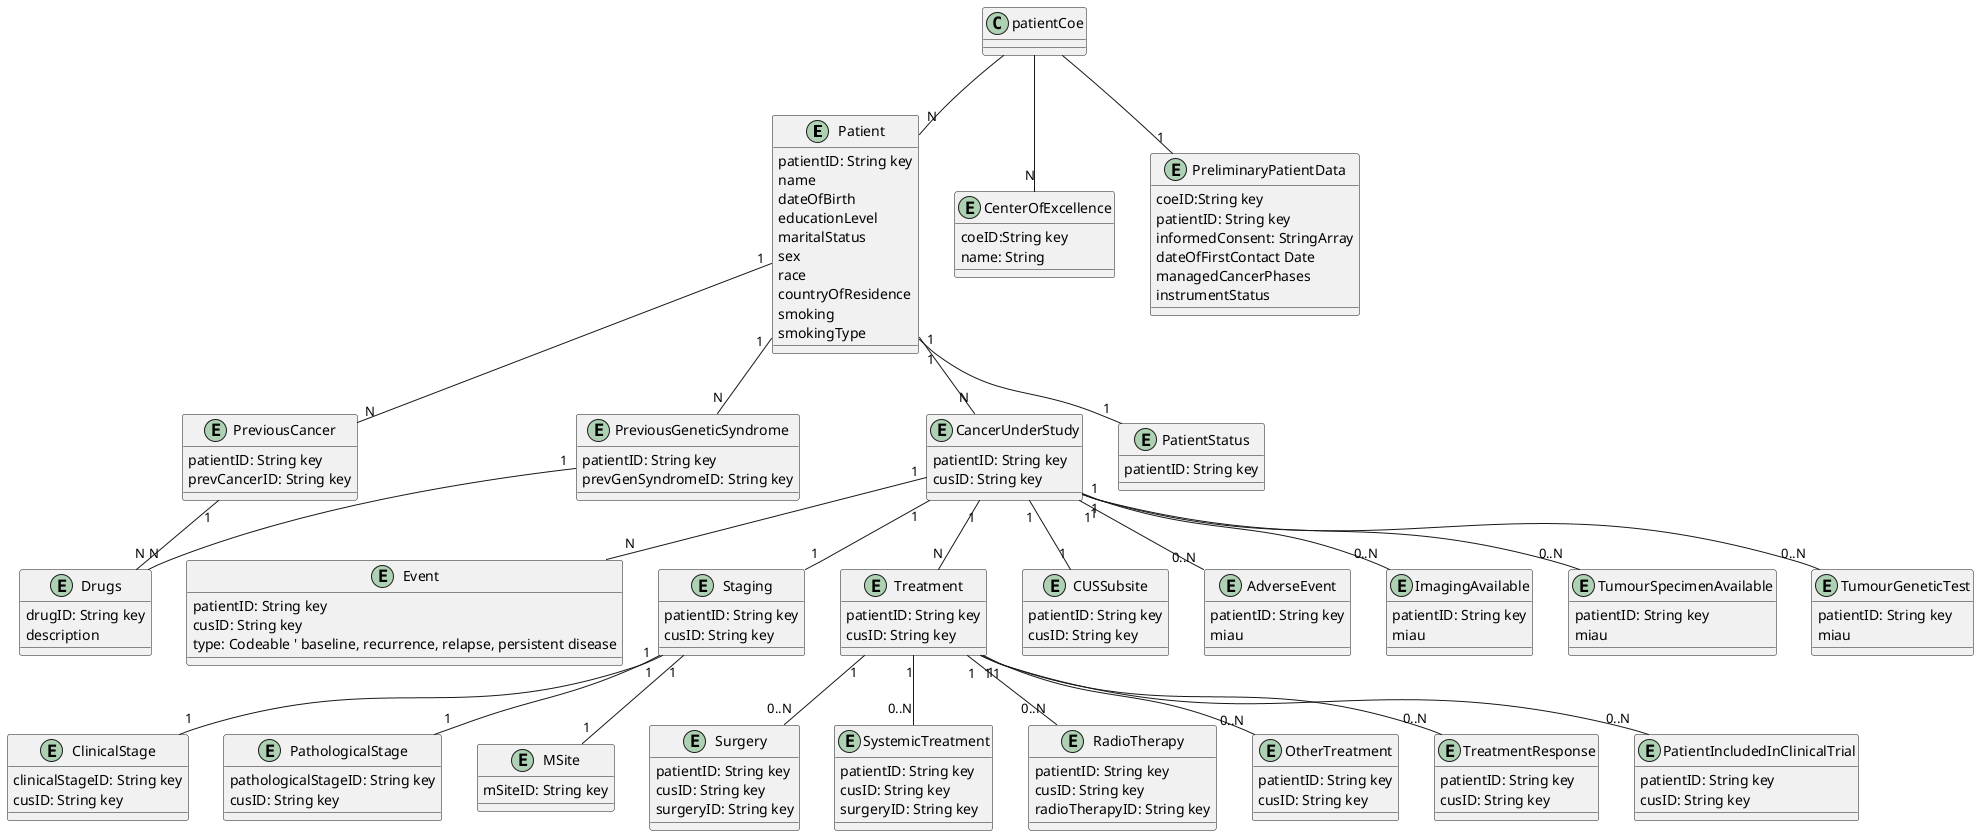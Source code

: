 @startuml
entity Patient {
   patientID: String key
   name
   dateOfBirth
   educationLevel
   maritalStatus
   sex
   race
   countryOfResidence
   smoking
   smokingType
}
entity CenterOfExcellence {
   coeID:String key
   name: String
}
entity PreliminaryPatientData {
   coeID:String key
   patientID: String key
   informedConsent: StringArray
   dateOfFirstContact Date
   managedCancerPhases
   instrumentStatus
}
' Discuss whether it needs to be subdivided into SITE ' SUBSITE WHATEVER
entity PreviousCancer {
   patientID: String key
   prevCancerID: String key
}
entity PreviousGeneticSyndrome {
   patientID: String key
   prevGenSyndromeID: String key
}
entity CancerUnderStudy {
   patientID: String key
   cusID: String key
}
entity Event {
   patientID: String key
   cusID: String key
   type: Codeable ' baseline, recurrence, relapse, persistent disease
}
' Subdivide in many?
entity Staging {
   patientID: String key
   cusID: String key
}
entity ClinicalStage {
   clinicalStageID: String key
   cusID: String key
}
entity PathologicalStage {
   pathologicalStageID: String key
   cusID: String key
}
entity MSite {
   ' check
   mSiteID: String key
}
' Subdivide in how many??¿?¿
entity Treatment {
   patientID: String key
   cusID: String key
}
entity CUSSubsite {
   patientID: String key
   cusID: String key
}
' Part of treatment
entity Surgery {
   patientID: String key
   ' remove cusID?
   cusID: String key
   surgeryID: String key
}
entity SystemicTreatment {
   patientID: String key
   ' remove cusID?
   cusID: String key
   surgeryID: String key
}
' Part of treatment
entity RadioTherapy {
   patientID: String key
   ' remove cusID?
   cusID: String key
   radioTherapyID: String key
}
entity OtherTreatment {
   patientID: String key
   ' remove cusID?
   cusID: String key
}
entity TreatmentResponse {
   patientID: String key
   ' remove cusID?
   cusID: String key
}
entity PatientIncludedInClinicalTrial {
   patientID: String key
   ' remove cusID?
   cusID: String key
}
entity PatientStatus {
   patientID: String key
}
' How to do this?
entity AdverseEvent {
   patientID: String key
   miau
}
entity ImagingAvailable {
   patientID: String key
   miau
}
entity TumourSpecimenAvailable {
   patientID: String key
   miau
}
entity TumourGeneticTest {
   patientID: String key
   miau
}
entity Drugs {
   drugID: String key
   description
}
PreviousCancer "1" -- "N" Drugs
PreviousGeneticSyndrome "1" -- "N" Drugs
Patient "1" --  "N" CancerUnderStudy
CancerUnderStudy "1" --  "N" Event
CancerUnderStudy "1" --  "1" Staging
CancerUnderStudy "1" --  "N" Treatment
Treatment "1" --  "0..N" Surgery
Treatment "1" -- "0..N" RadioTherapy
Treatment "1" -- "0..N" SystemicTreatment
Patient "1" --  "N" PreviousGeneticSyndrome
Treatment "1" -- "0..N" OtherTreatment
Treatment "1" -- "0..N"TreatmentResponse
Treatment "1" -- "0..N" PatientIncludedInClinicalTrial
Patient "1" --  "1" PatientStatus
CancerUnderStudy "1" --  "1" CUSSubsite
Patient "1" --  "N" PreviousCancer
Staging "1" --  "1" MSite
CancerUnderStudy "1" -- "0..N" AdverseEvent
CancerUnderStudy "1" --  "0..N" ImagingAvailable
CancerUnderStudy "1" -- "0..N" TumourSpecimenAvailable
CancerUnderStudy "1" -- "0..N" TumourGeneticTest
Staging "1" --  "1" ClinicalStage
Staging "1" --  "1" PathologicalStage
' Ternary relationship
Class patientCoe
patientCoe -- "N" Patient
patientCoe -- "N" CenterOfExcellence
patientCoe -- "1" PreliminaryPatientData
@enduml
